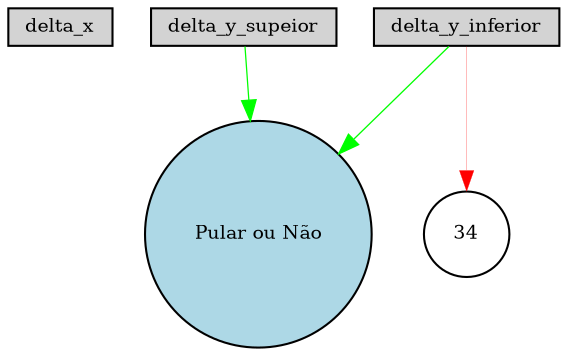 digraph {
	node [fontsize=9 height=0.2 shape=circle width=0.2]
	delta_x [fillcolor=lightgray shape=box style=filled]
	delta_y_supeior [fillcolor=lightgray shape=box style=filled]
	delta_y_inferior [fillcolor=lightgray shape=box style=filled]
	"Pular ou Não" [fillcolor=lightblue style=filled]
	34 [fillcolor=white style=filled]
	delta_y_supeior -> "Pular ou Não" [color=green penwidth=0.6063439300460751 style=solid]
	delta_y_inferior -> "Pular ou Não" [color=green penwidth=0.6271502521022765 style=solid]
	delta_y_inferior -> 34 [color=red penwidth=0.12571357224939222 style=solid]
}
